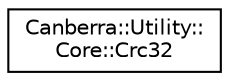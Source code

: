 digraph "Graphical Class Hierarchy"
{
  edge [fontname="Helvetica",fontsize="10",labelfontname="Helvetica",labelfontsize="10"];
  node [fontname="Helvetica",fontsize="10",shape=record];
  rankdir="LR";
  Node0 [label="Canberra::Utility::\lCore::Crc32",height=0.2,width=0.4,color="black", fillcolor="white", style="filled",URL="$da/d7b/class_canberra_1_1_utility_1_1_core_1_1_crc32.html"];
}
